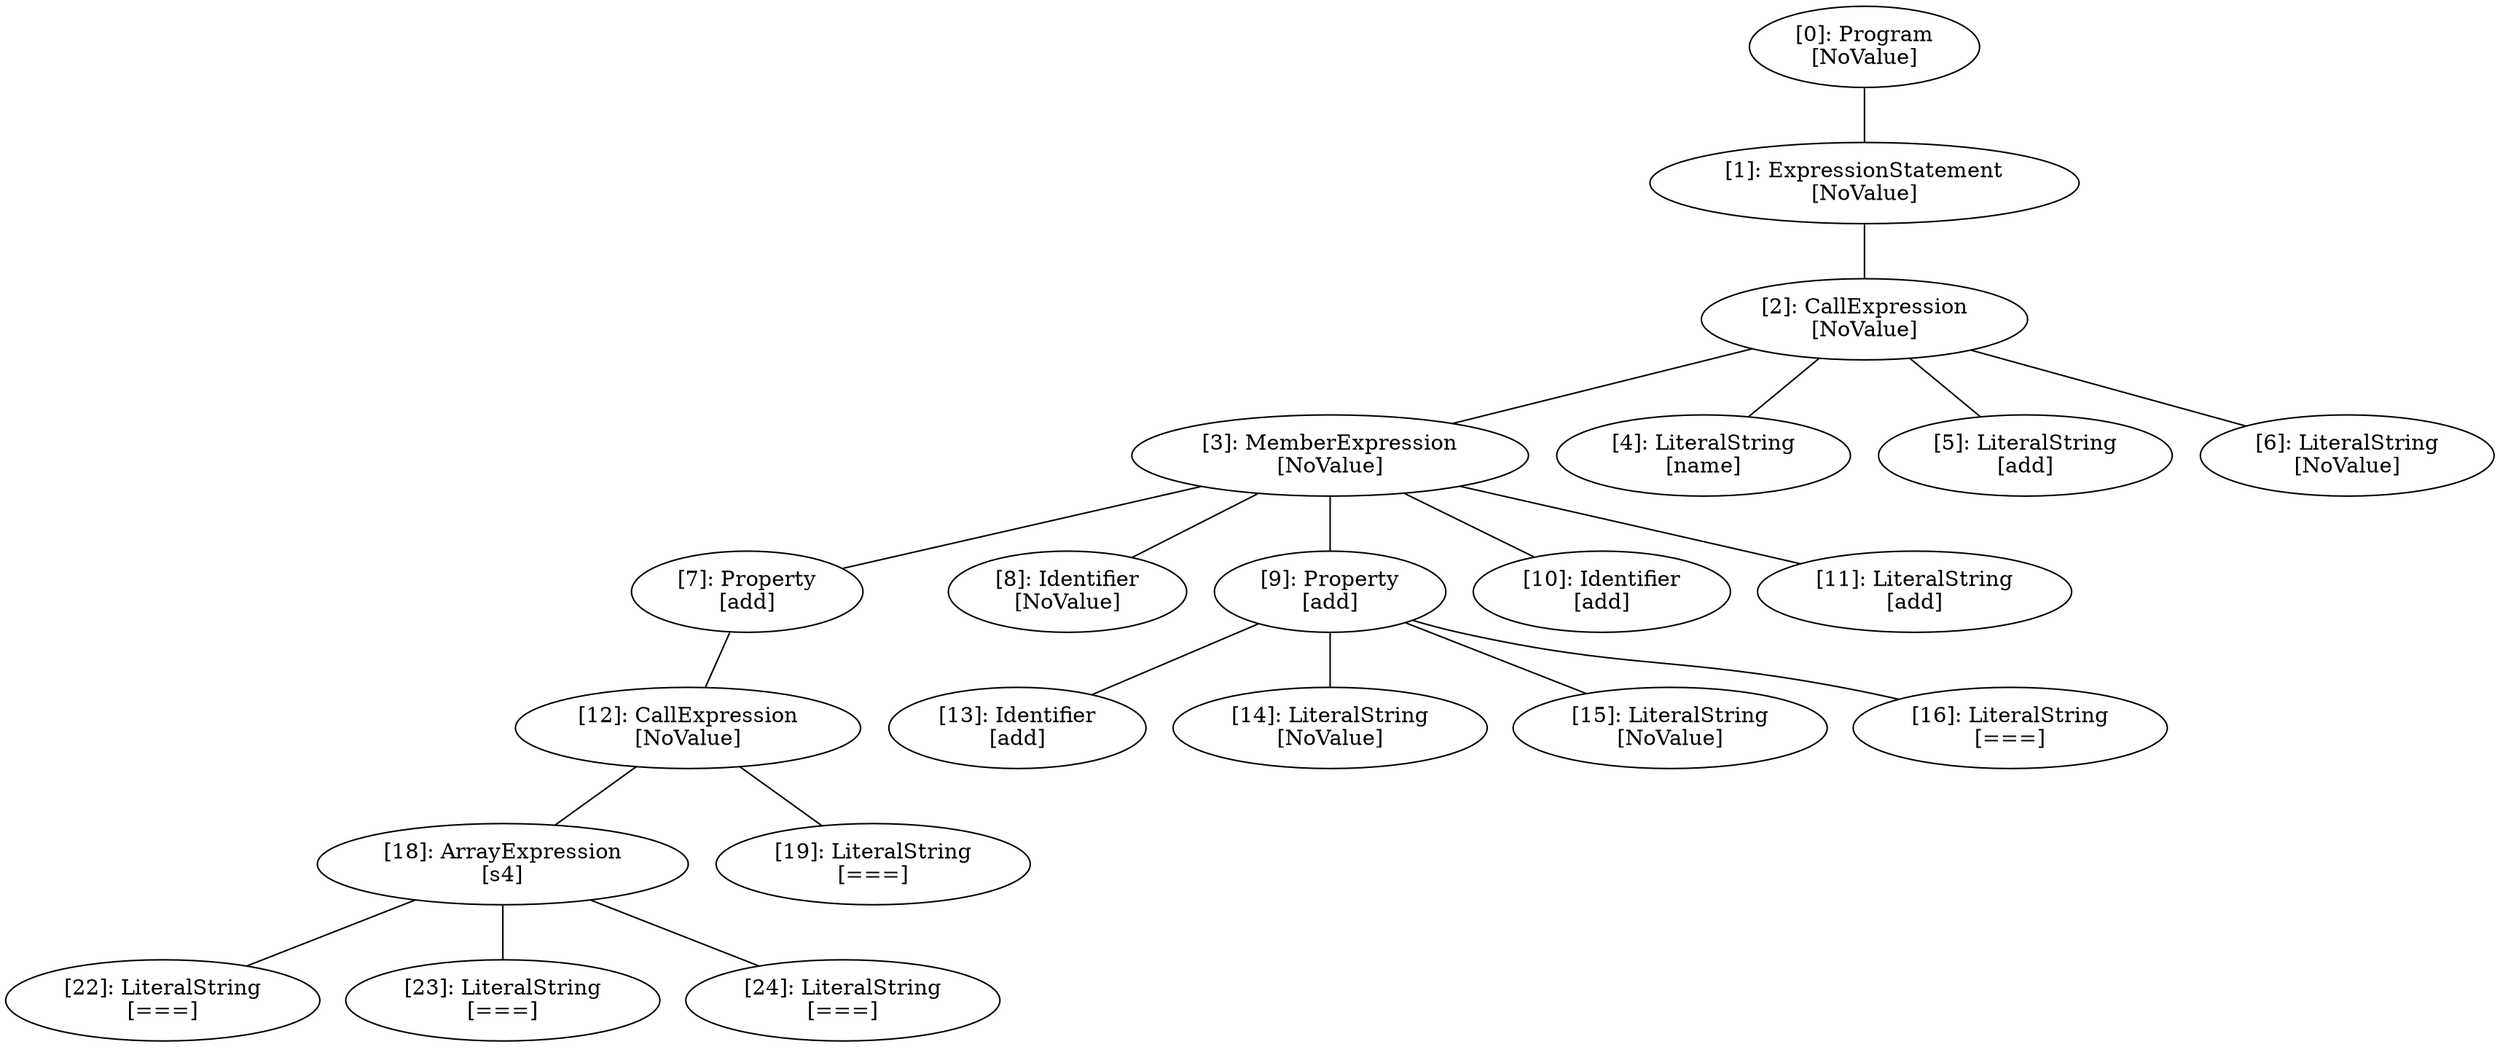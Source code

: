 // Result
graph {
	0 [label="[0]: Program
[NoValue]"]
	1 [label="[1]: ExpressionStatement
[NoValue]"]
	2 [label="[2]: CallExpression
[NoValue]"]
	3 [label="[3]: MemberExpression
[NoValue]"]
	4 [label="[4]: LiteralString
[name]"]
	5 [label="[5]: LiteralString
[add]"]
	6 [label="[6]: LiteralString
[NoValue]"]
	7 [label="[7]: Property
[add]"]
	8 [label="[8]: Identifier
[NoValue]"]
	9 [label="[9]: Property
[add]"]
	10 [label="[10]: Identifier
[add]"]
	11 [label="[11]: LiteralString
[add]"]
	12 [label="[12]: CallExpression
[NoValue]"]
	13 [label="[13]: Identifier
[add]"]
	14 [label="[14]: LiteralString
[NoValue]"]
	15 [label="[15]: LiteralString
[NoValue]"]
	16 [label="[16]: LiteralString
[===]"]
	18 [label="[18]: ArrayExpression
[s4]"]
	19 [label="[19]: LiteralString
[===]"]
	22 [label="[22]: LiteralString
[===]"]
	23 [label="[23]: LiteralString
[===]"]
	24 [label="[24]: LiteralString
[===]"]
	0 -- 1
	1 -- 2
	2 -- 3
	2 -- 4
	2 -- 5
	2 -- 6
	3 -- 7
	3 -- 8
	3 -- 9
	3 -- 10
	3 -- 11
	7 -- 12
	9 -- 13
	9 -- 14
	9 -- 15
	9 -- 16
	12 -- 18
	12 -- 19
	18 -- 22
	18 -- 23
	18 -- 24
}
